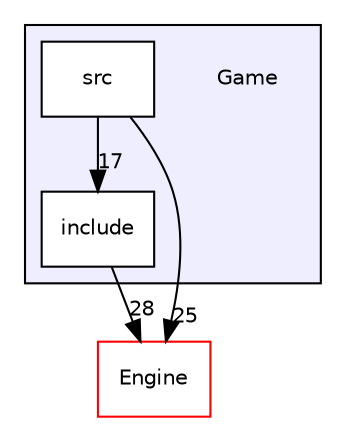 digraph "Game" {
  compound=true
  node [ fontsize="10", fontname="Helvetica"];
  edge [ labelfontsize="10", labelfontname="Helvetica"];
  subgraph clusterdir_c33286056d2acf479cd8641ef845fec1 {
    graph [ bgcolor="#eeeeff", pencolor="black", label="" URL="dir_c33286056d2acf479cd8641ef845fec1.html"];
    dir_c33286056d2acf479cd8641ef845fec1 [shape=plaintext label="Game"];
    dir_a56613a6b795b5624452287469afc550 [shape=box label="include" color="black" fillcolor="white" style="filled" URL="dir_a56613a6b795b5624452287469afc550.html"];
    dir_d858f423bf5825f9a3db826b6a54a3cc [shape=box label="src" color="black" fillcolor="white" style="filled" URL="dir_d858f423bf5825f9a3db826b6a54a3cc.html"];
  }
  dir_0b6ee6e7e9547e675db4add2e5de97da [shape=box label="Engine" fillcolor="white" style="filled" color="red" URL="dir_0b6ee6e7e9547e675db4add2e5de97da.html"];
  dir_d858f423bf5825f9a3db826b6a54a3cc->dir_0b6ee6e7e9547e675db4add2e5de97da [headlabel="25", labeldistance=1.5 headhref="dir_000005_000000.html"];
  dir_d858f423bf5825f9a3db826b6a54a3cc->dir_a56613a6b795b5624452287469afc550 [headlabel="17", labeldistance=1.5 headhref="dir_000005_000004.html"];
  dir_a56613a6b795b5624452287469afc550->dir_0b6ee6e7e9547e675db4add2e5de97da [headlabel="28", labeldistance=1.5 headhref="dir_000004_000000.html"];
}
